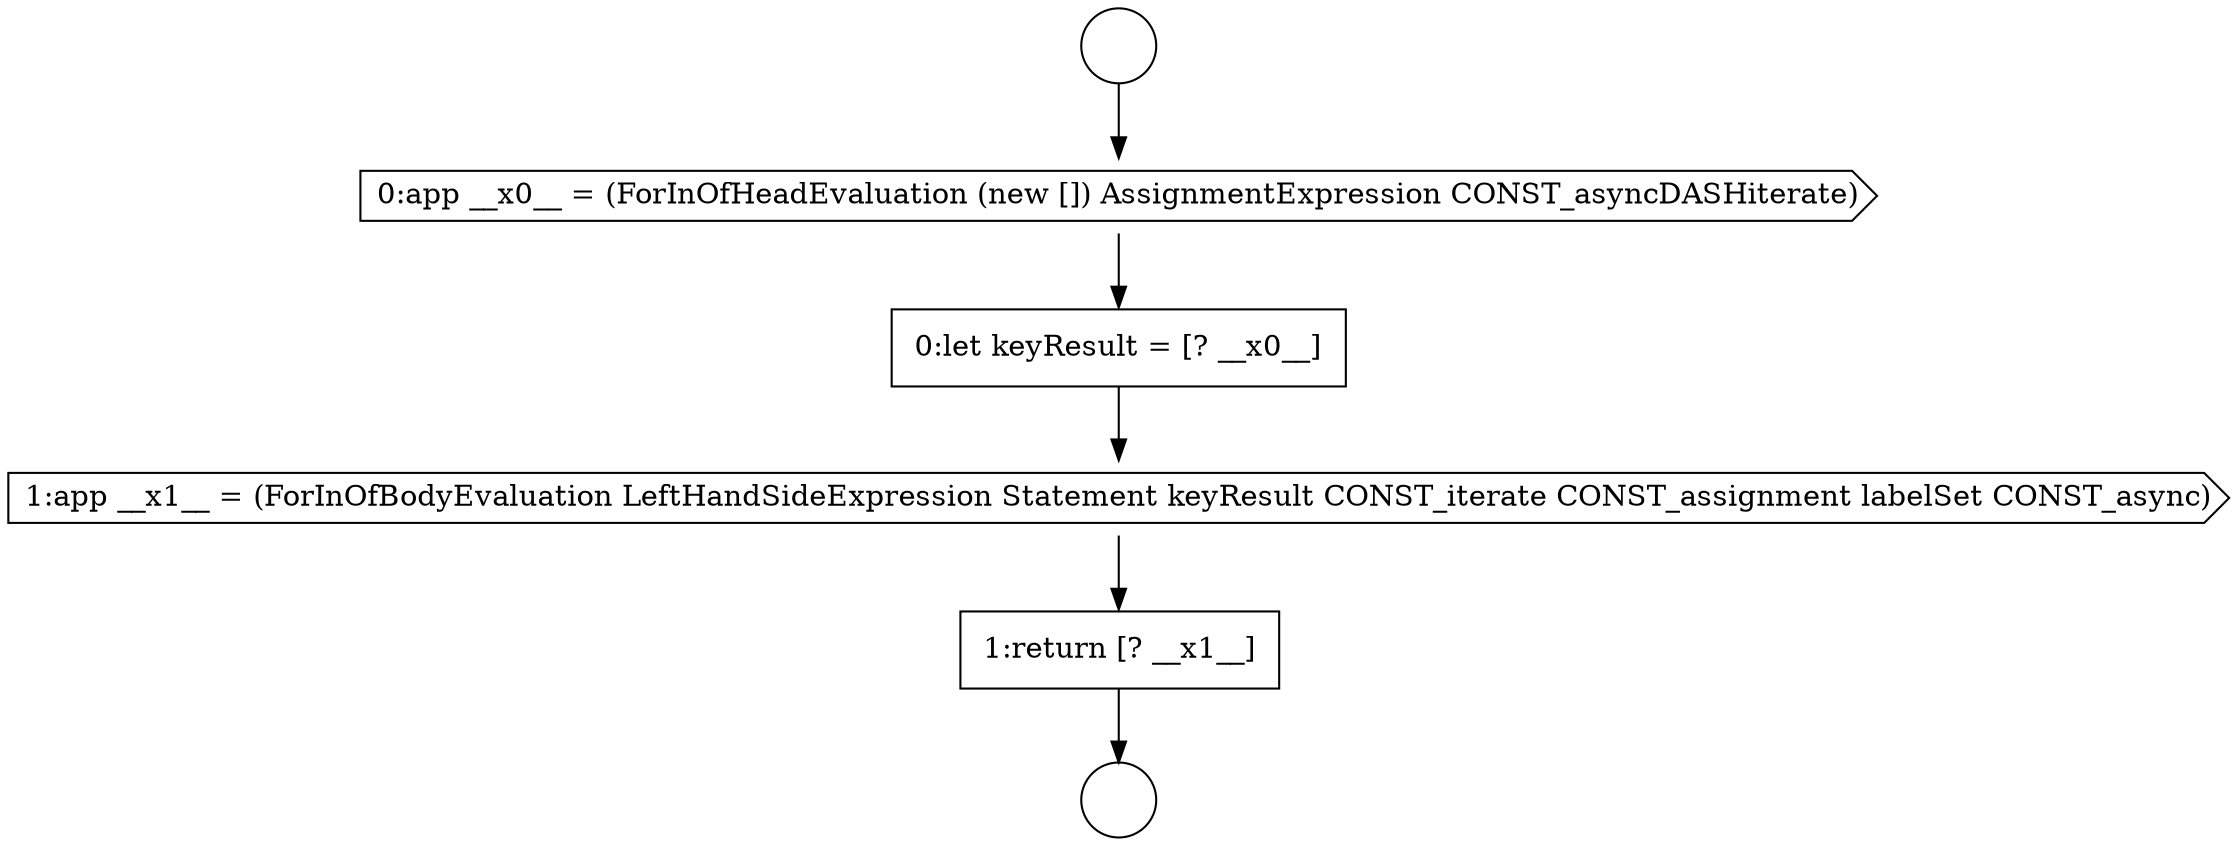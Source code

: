 digraph {
  node7011 [shape=circle label=" " color="black" fillcolor="white" style=filled]
  node7015 [shape=cds, label=<<font color="black">1:app __x1__ = (ForInOfBodyEvaluation LeftHandSideExpression Statement keyResult CONST_iterate CONST_assignment labelSet CONST_async)</font>> color="black" fillcolor="white" style=filled]
  node7014 [shape=none, margin=0, label=<<font color="black">
    <table border="0" cellborder="1" cellspacing="0" cellpadding="10">
      <tr><td align="left">0:let keyResult = [? __x0__]</td></tr>
    </table>
  </font>> color="black" fillcolor="white" style=filled]
  node7013 [shape=cds, label=<<font color="black">0:app __x0__ = (ForInOfHeadEvaluation (new []) AssignmentExpression CONST_asyncDASHiterate)</font>> color="black" fillcolor="white" style=filled]
  node7012 [shape=circle label=" " color="black" fillcolor="white" style=filled]
  node7016 [shape=none, margin=0, label=<<font color="black">
    <table border="0" cellborder="1" cellspacing="0" cellpadding="10">
      <tr><td align="left">1:return [? __x1__]</td></tr>
    </table>
  </font>> color="black" fillcolor="white" style=filled]
  node7016 -> node7012 [ color="black"]
  node7014 -> node7015 [ color="black"]
  node7013 -> node7014 [ color="black"]
  node7011 -> node7013 [ color="black"]
  node7015 -> node7016 [ color="black"]
}
